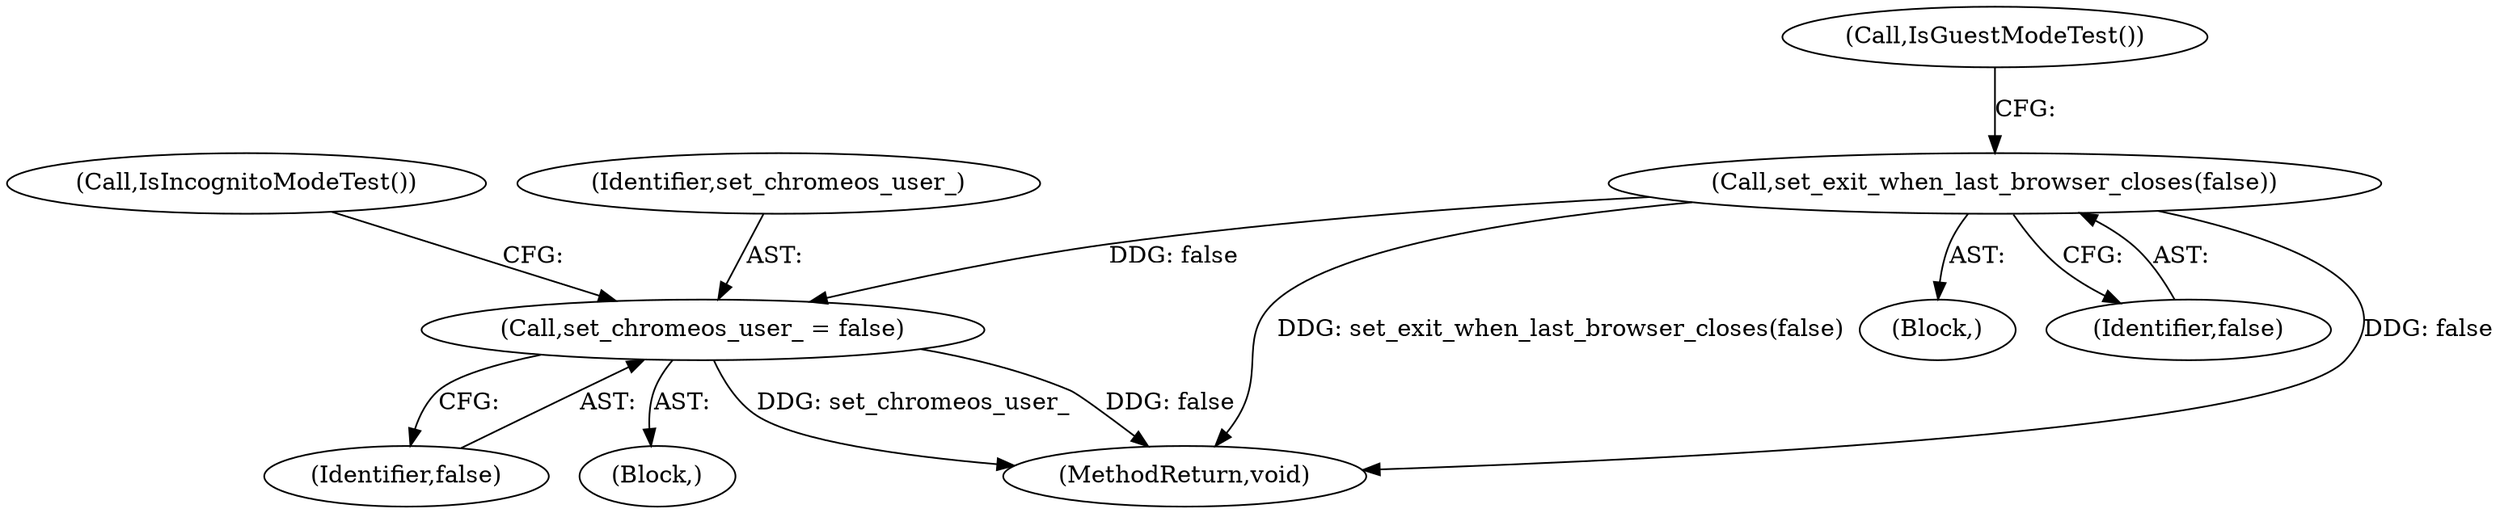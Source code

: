 digraph "0_Chrome_d4e0a7273cd8d7a9ee667ad5b5c8aad0f5f59251@API" {
"1000111" [label="(Call,set_exit_when_last_browser_closes(false))"];
"1000126" [label="(Call,set_chromeos_user_ = false)"];
"1000130" [label="(Call,IsIncognitoModeTest())"];
"1000199" [label="(MethodReturn,void)"];
"1000108" [label="(Block,)"];
"1000126" [label="(Call,set_chromeos_user_ = false)"];
"1000128" [label="(Identifier,false)"];
"1000111" [label="(Call,set_exit_when_last_browser_closes(false))"];
"1000115" [label="(Block,)"];
"1000112" [label="(Identifier,false)"];
"1000127" [label="(Identifier,set_chromeos_user_)"];
"1000114" [label="(Call,IsGuestModeTest())"];
"1000111" -> "1000108"  [label="AST: "];
"1000111" -> "1000112"  [label="CFG: "];
"1000112" -> "1000111"  [label="AST: "];
"1000114" -> "1000111"  [label="CFG: "];
"1000111" -> "1000199"  [label="DDG: false"];
"1000111" -> "1000199"  [label="DDG: set_exit_when_last_browser_closes(false)"];
"1000111" -> "1000126"  [label="DDG: false"];
"1000126" -> "1000115"  [label="AST: "];
"1000126" -> "1000128"  [label="CFG: "];
"1000127" -> "1000126"  [label="AST: "];
"1000128" -> "1000126"  [label="AST: "];
"1000130" -> "1000126"  [label="CFG: "];
"1000126" -> "1000199"  [label="DDG: set_chromeos_user_"];
"1000126" -> "1000199"  [label="DDG: false"];
}
